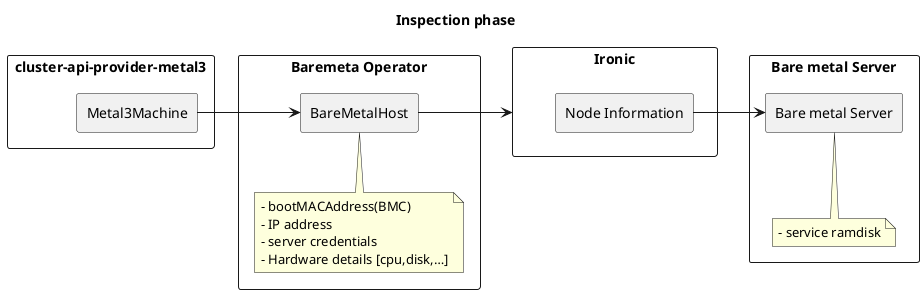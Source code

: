@startuml
skinparam BackgroundColor transparent
skinparam componentStyle rectangle

title: Inspection phase
component cluster-api-provider-metal3 as capm3 {
   component "Metal3Machine"
}
component "Baremeta Operator" as bmo {
   component "BareMetalHost"
   note as notebmo
    - bootMACAddress(BMC)
    - IP address    
    - server credentials
    - Hardware details [cpu,disk,…]
  end note
  BareMetalHost .. notebmo
}
component Ironic as ironic {
   component “Node Information" as nodeinfo
}
component "Bare metal Server" as server {
   component "Bare metal Server" as bms
   note as noteserver
    - service ramdisk
  end note
  bms .. noteserver
}
Metal3Machine -> BareMetalHost
BareMetalHost -> ironic
nodeinfo -> bms
@enduml